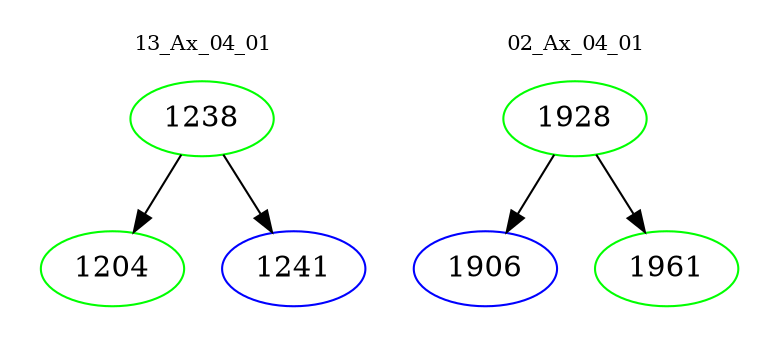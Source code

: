 digraph{
subgraph cluster_0 {
color = white
label = "13_Ax_04_01";
fontsize=10;
T0_1238 [label="1238", color="green"]
T0_1238 -> T0_1204 [color="black"]
T0_1204 [label="1204", color="green"]
T0_1238 -> T0_1241 [color="black"]
T0_1241 [label="1241", color="blue"]
}
subgraph cluster_1 {
color = white
label = "02_Ax_04_01";
fontsize=10;
T1_1928 [label="1928", color="green"]
T1_1928 -> T1_1906 [color="black"]
T1_1906 [label="1906", color="blue"]
T1_1928 -> T1_1961 [color="black"]
T1_1961 [label="1961", color="green"]
}
}
